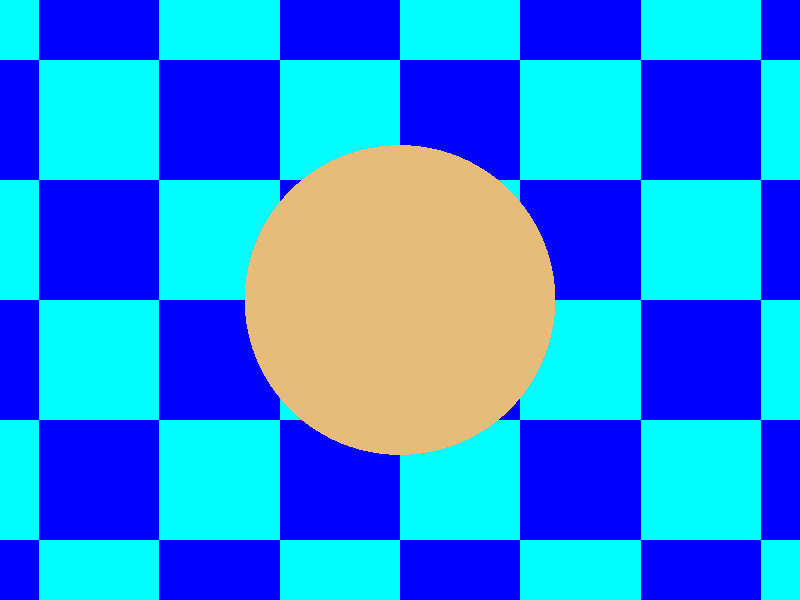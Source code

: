 // 5_camera2.pov
#include "colors.inc"
#include "skies.inc"

 
sky_sphere {
  S_Cloud2
}

camera{ 
  location <0.0, 4.0, 0.0> 
  look_at  <0.0, 0.0, 0.0>
} 

light_source { 
  <0.0,3.0,-3.0> 
  color rgb <1.0, 1.0, 1.0>
}   

plane {
  y, -1.0
  pigment {checker Blue,Cyan}    
}
  
sphere {
  <0,0,0>, 1
  pigment { Gold }
  finish {
    ambient 0.1
    diffuse 0.1
    specular 0.5
    roughness 0.001
    reflection {
      0.75
    }
  }
}